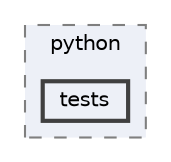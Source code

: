 digraph "Arduino/GetStartedWithMachineLearningOnArduino/tflite-micro-main/python/tests"
{
 // LATEX_PDF_SIZE
  bgcolor="transparent";
  edge [fontname=Helvetica,fontsize=10,labelfontname=Helvetica,labelfontsize=10];
  node [fontname=Helvetica,fontsize=10,shape=box,height=0.2,width=0.4];
  compound=true
  subgraph clusterdir_1b776bd1e52f39eb838df75cc6a7644c {
    graph [ bgcolor="#edf0f7", pencolor="grey50", label="python", fontname=Helvetica,fontsize=10 style="filled,dashed", URL="dir_1b776bd1e52f39eb838df75cc6a7644c.html",tooltip=""]
  dir_345fcdfe924f88dc432d7ae273279e3b [label="tests", fillcolor="#edf0f7", color="grey25", style="filled,bold", URL="dir_345fcdfe924f88dc432d7ae273279e3b.html",tooltip=""];
  }
}
